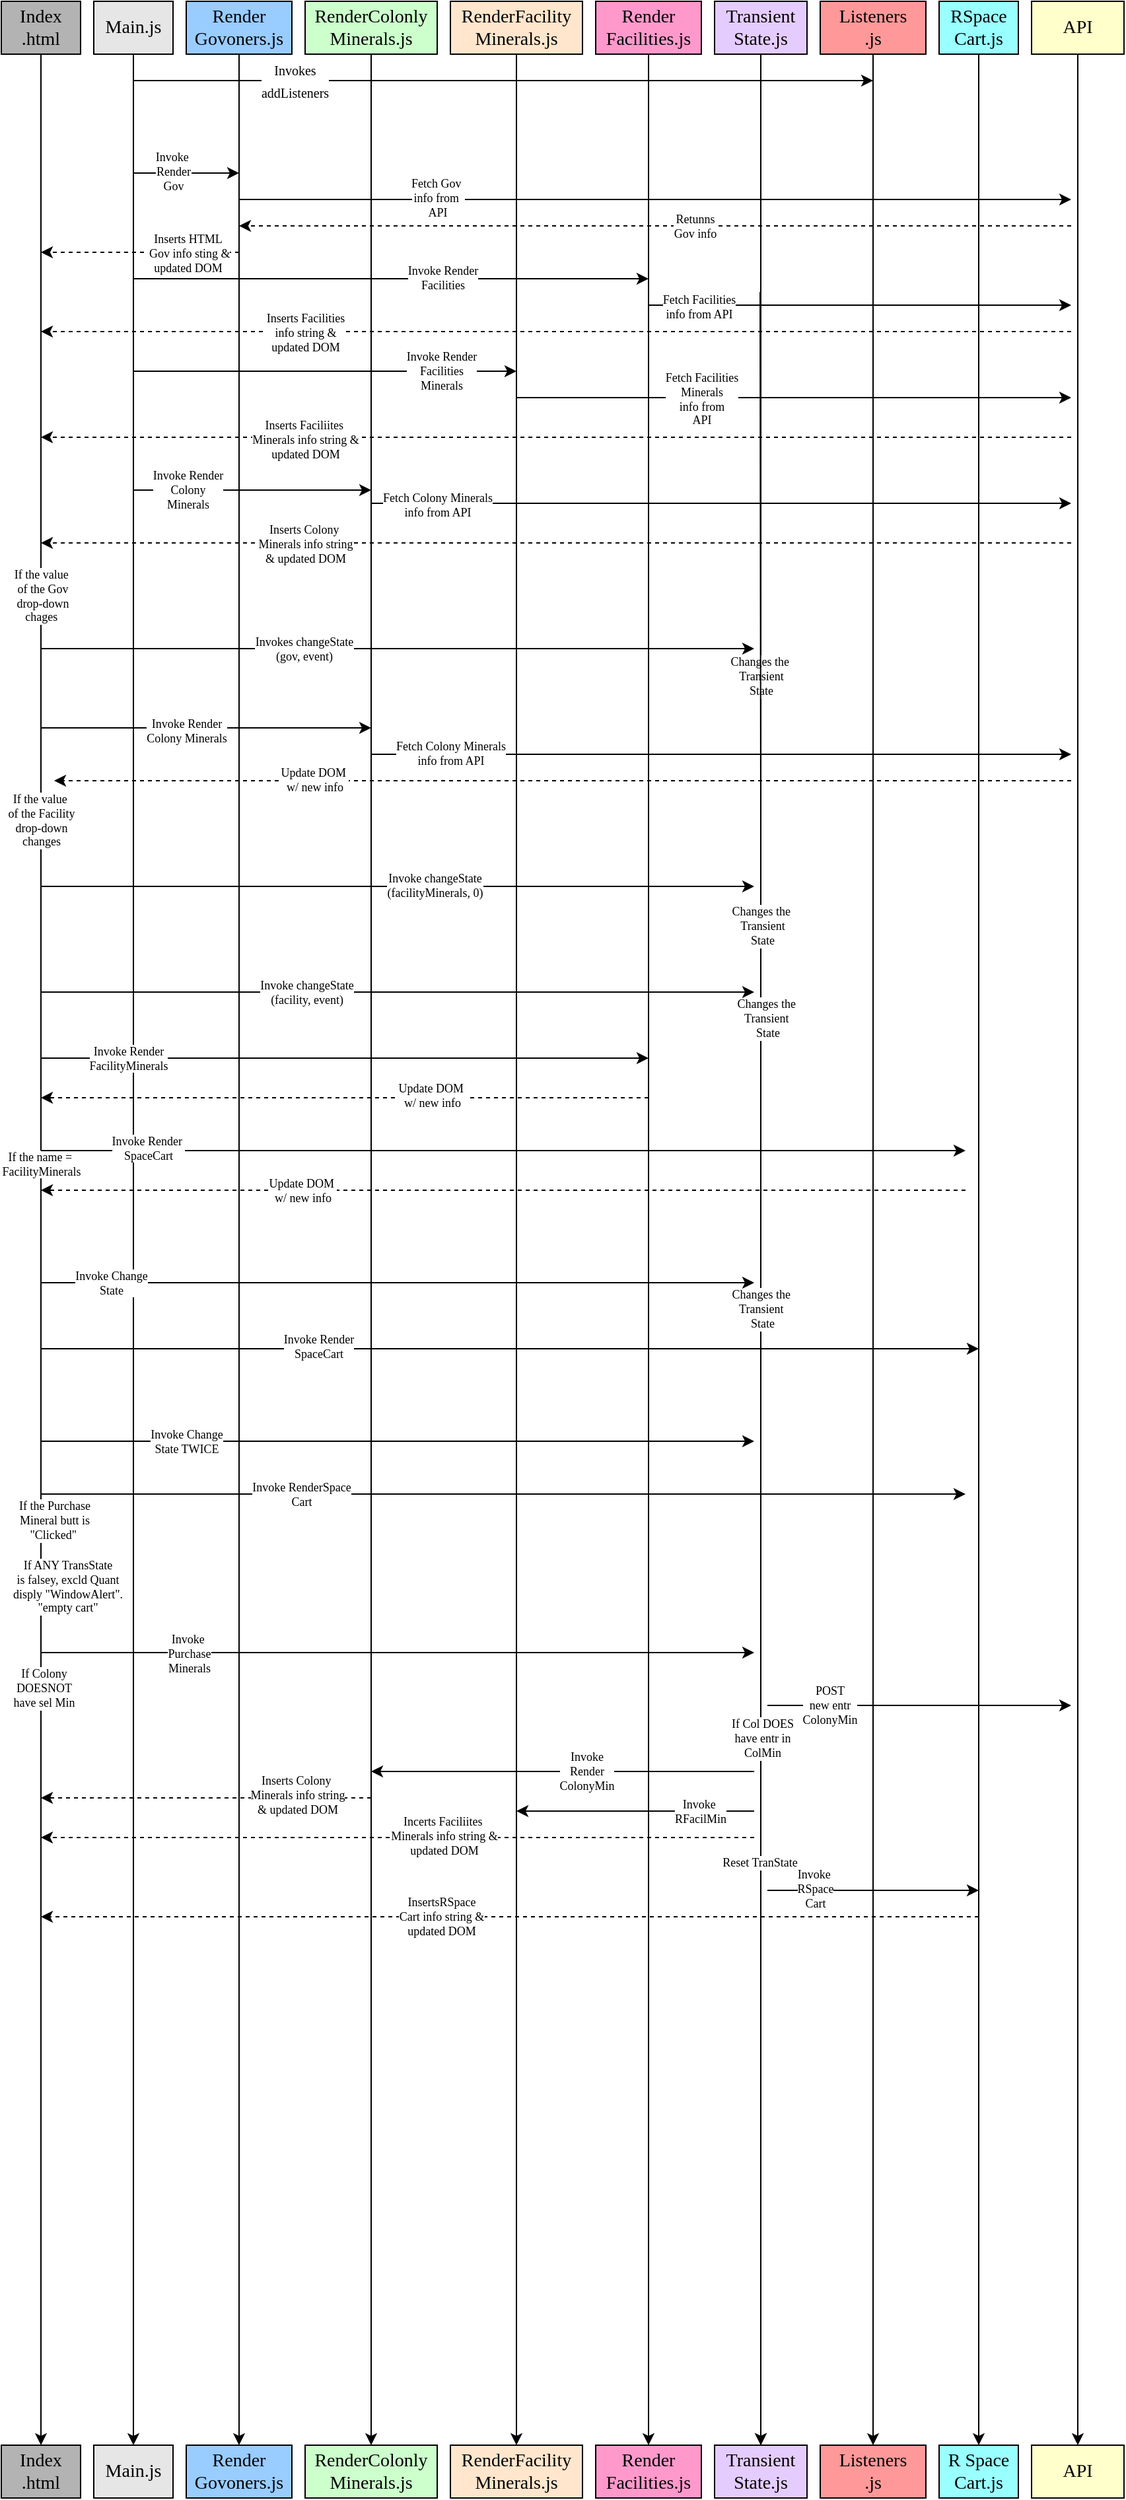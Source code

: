<mxfile>
    <diagram id="C8WcghEx3VuYBPsSRe3W" name="Page-1">
        <mxGraphModel dx="2012" dy="1663" grid="1" gridSize="10" guides="1" tooltips="1" connect="1" arrows="1" fold="1" page="1" pageScale="1" pageWidth="850" pageHeight="1100" math="0" shadow="0">
            <root>
                <mxCell id="0"/>
                <mxCell id="1" parent="0"/>
                <mxCell id="103" style="edgeStyle=none;html=1;exitX=0.5;exitY=1;exitDx=0;exitDy=0;fontFamily=Comic Sans MS;fontSize=9;" edge="1" parent="1" source="2" target="19">
                    <mxGeometry relative="1" as="geometry"/>
                </mxCell>
                <mxCell id="2" value="&lt;font face=&quot;Comic Sans MS&quot; style=&quot;font-size: 14px;&quot;&gt;Main.js&lt;/font&gt;" style="whiteSpace=wrap;html=1;fillColor=#E6E6E6;" vertex="1" parent="1">
                    <mxGeometry x="70" y="-1090" width="60" height="40" as="geometry"/>
                </mxCell>
                <mxCell id="3" value="&lt;font face=&quot;Comic Sans MS&quot; style=&quot;font-size: 14px;&quot;&gt;Listeners&lt;br&gt;.js&lt;/font&gt;" style="whiteSpace=wrap;html=1;fillColor=#FF9999;" vertex="1" parent="1">
                    <mxGeometry x="620" y="-1090" width="80" height="40" as="geometry"/>
                </mxCell>
                <mxCell id="31" style="edgeStyle=none;html=1;fontFamily=Comic Sans MS;fontSize=14;exitX=0.5;exitY=1;exitDx=0;exitDy=0;entryX=0.5;entryY=0;entryDx=0;entryDy=0;" edge="1" parent="1" source="3" target="18">
                    <mxGeometry relative="1" as="geometry">
                        <mxPoint x="560" y="-50" as="targetPoint"/>
                        <mxPoint x="580" y="-1000" as="sourcePoint"/>
                    </mxGeometry>
                </mxCell>
                <mxCell id="4" value="&lt;font face=&quot;Comic Sans MS&quot; style=&quot;font-size: 14px;&quot;&gt;RenderColonly&lt;br&gt;Minerals.js&lt;/font&gt;" style="whiteSpace=wrap;html=1;fillColor=#CCFFCC;" vertex="1" parent="1">
                    <mxGeometry x="230" y="-1090" width="100" height="40" as="geometry"/>
                </mxCell>
                <mxCell id="5" value="&lt;font face=&quot;Comic Sans MS&quot; style=&quot;font-size: 14px;&quot;&gt;Render&lt;br&gt;Govoners.js&lt;/font&gt;" style="whiteSpace=wrap;html=1;fillColor=#99CCFF;" vertex="1" parent="1">
                    <mxGeometry x="140" y="-1090" width="80" height="40" as="geometry"/>
                </mxCell>
                <mxCell id="6" value="&lt;font face=&quot;Comic Sans MS&quot; style=&quot;font-size: 14px;&quot;&gt;Render&lt;br&gt;Facilities.js&lt;/font&gt;" style="whiteSpace=wrap;html=1;fillColor=#FF99CC;" vertex="1" parent="1">
                    <mxGeometry x="450" y="-1090" width="80" height="40" as="geometry"/>
                </mxCell>
                <mxCell id="24" style="edgeStyle=none;html=1;fontFamily=Comic Sans MS;fontSize=14;exitX=0.5;exitY=1;exitDx=0;exitDy=0;entryX=0.5;entryY=0;entryDx=0;entryDy=0;" edge="1" parent="1" source="7" target="12">
                    <mxGeometry relative="1" as="geometry">
                        <mxPoint x="60" y="-1150" as="sourcePoint"/>
                        <mxPoint x="30" y="310" as="targetPoint"/>
                        <Array as="points"/>
                    </mxGeometry>
                </mxCell>
                <mxCell id="69" value="If the value&amp;nbsp;&lt;br&gt;of the Gov &lt;br&gt;drop-down&lt;br&gt;chages&amp;nbsp;" style="edgeLabel;html=1;align=center;verticalAlign=middle;resizable=0;points=[];fontSize=9;fontFamily=Comic Sans MS;" vertex="1" connectable="0" parent="24">
                    <mxGeometry x="-0.191" y="1" relative="1" as="geometry">
                        <mxPoint y="-322" as="offset"/>
                    </mxGeometry>
                </mxCell>
                <mxCell id="79" value="If the value&amp;nbsp;&lt;br&gt;of the Facility&lt;br&gt;drop-down&lt;br&gt;changes" style="edgeLabel;html=1;align=center;verticalAlign=middle;resizable=0;points=[];fontSize=9;fontFamily=Comic Sans MS;" vertex="1" connectable="0" parent="24">
                    <mxGeometry x="0.166" y="1" relative="1" as="geometry">
                        <mxPoint x="-1" y="-475" as="offset"/>
                    </mxGeometry>
                </mxCell>
                <mxCell id="99" value="If the name =&amp;nbsp;&lt;br&gt;FacilityMinerals" style="edgeLabel;html=1;align=center;verticalAlign=middle;resizable=0;points=[];fontSize=9;fontFamily=Comic Sans MS;" vertex="1" connectable="0" parent="24">
                    <mxGeometry x="0.779" relative="1" as="geometry">
                        <mxPoint y="-770" as="offset"/>
                    </mxGeometry>
                </mxCell>
                <mxCell id="108" value="If the Purchase&lt;br&gt;Mineral butt is&lt;br&gt;&quot;Clicked&quot;&amp;nbsp;" style="edgeLabel;html=1;align=center;verticalAlign=middle;resizable=0;points=[];fontSize=9;fontFamily=Comic Sans MS;" vertex="1" connectable="0" parent="24">
                    <mxGeometry x="0.64" y="1" relative="1" as="geometry">
                        <mxPoint x="9" y="-374" as="offset"/>
                    </mxGeometry>
                </mxCell>
                <mxCell id="109" value="If ANY TransState&lt;br&gt;is falsey, excld Quant&lt;br&gt;disply &quot;WindowAlert&quot;.&lt;br&gt;&quot;empty cart&quot;" style="edgeLabel;html=1;align=center;verticalAlign=middle;resizable=0;points=[];fontSize=9;fontFamily=Comic Sans MS;" vertex="1" connectable="0" parent="24">
                    <mxGeometry x="0.703" relative="1" as="geometry">
                        <mxPoint x="20" y="-381" as="offset"/>
                    </mxGeometry>
                </mxCell>
                <mxCell id="114" value="If Colony&lt;br&gt;DOESNOT&lt;br&gt;have sel Min" style="edgeLabel;html=1;align=center;verticalAlign=middle;resizable=0;points=[];fontSize=9;fontFamily=Comic Sans MS;" vertex="1" connectable="0" parent="24">
                    <mxGeometry x="0.367" y="2" relative="1" as="geometry">
                        <mxPoint as="offset"/>
                    </mxGeometry>
                </mxCell>
                <mxCell id="7" value="&lt;font face=&quot;Comic Sans MS&quot; style=&quot;font-size: 14px;&quot;&gt;Index&lt;br&gt;.html&lt;/font&gt;" style="whiteSpace=wrap;html=1;fillColor=#B3B3B3;" vertex="1" parent="1">
                    <mxGeometry y="-1090" width="60" height="40" as="geometry"/>
                </mxCell>
                <mxCell id="8" value="&lt;font face=&quot;Comic Sans MS&quot; style=&quot;font-size: 14px;&quot;&gt;RenderFacility Minerals.js&lt;/font&gt;" style="whiteSpace=wrap;html=1;fillColor=#FFE6CC;" vertex="1" parent="1">
                    <mxGeometry x="340" y="-1090" width="100" height="40" as="geometry"/>
                </mxCell>
                <mxCell id="9" value="&lt;font face=&quot;Comic Sans MS&quot; style=&quot;font-size: 14px;&quot;&gt;Transient &lt;br&gt;State.js&lt;/font&gt;" style="whiteSpace=wrap;html=1;fillColor=#E5CCFF;" vertex="1" parent="1">
                    <mxGeometry x="540" y="-1090" width="70" height="40" as="geometry"/>
                </mxCell>
                <mxCell id="10" value="&lt;font face=&quot;Comic Sans MS&quot;&gt;&lt;span style=&quot;font-size: 14px;&quot;&gt;API&lt;/span&gt;&lt;/font&gt;" style="whiteSpace=wrap;html=1;fillColor=#FFFFCC;" vertex="1" parent="1">
                    <mxGeometry x="780" y="-1090" width="70" height="40" as="geometry"/>
                </mxCell>
                <mxCell id="11" value="RSpace&lt;br&gt;Cart.js" style="whiteSpace=wrap;html=1;fontFamily=Comic Sans MS;fontSize=14;fillColor=#99FFFF;" vertex="1" parent="1">
                    <mxGeometry x="710" y="-1090" width="60" height="40" as="geometry"/>
                </mxCell>
                <mxCell id="12" value="&lt;font face=&quot;Comic Sans MS&quot; style=&quot;font-size: 14px;&quot;&gt;Index&lt;br&gt;.html&lt;/font&gt;" style="whiteSpace=wrap;html=1;fillColor=#B3B3B3;" vertex="1" parent="1">
                    <mxGeometry y="760" width="60" height="40" as="geometry"/>
                </mxCell>
                <mxCell id="13" value="&lt;font face=&quot;Comic Sans MS&quot; style=&quot;font-size: 14px;&quot;&gt;Render&lt;br&gt;Facilities.js&lt;/font&gt;" style="whiteSpace=wrap;html=1;fillColor=#FF99CC;" vertex="1" parent="1">
                    <mxGeometry x="450" y="760" width="80" height="40" as="geometry"/>
                </mxCell>
                <mxCell id="14" value="&lt;font face=&quot;Comic Sans MS&quot;&gt;&lt;span style=&quot;font-size: 14px;&quot;&gt;API&lt;br&gt;&lt;/span&gt;&lt;/font&gt;" style="whiteSpace=wrap;html=1;fillColor=#FFFFCC;" vertex="1" parent="1">
                    <mxGeometry x="780" y="760" width="70" height="40" as="geometry"/>
                </mxCell>
                <mxCell id="15" value="&lt;font face=&quot;Comic Sans MS&quot; style=&quot;font-size: 14px;&quot;&gt;Render&lt;br&gt;Govoners.js&lt;/font&gt;" style="whiteSpace=wrap;html=1;fillColor=#99CCFF;" vertex="1" parent="1">
                    <mxGeometry x="140" y="760" width="80" height="40" as="geometry"/>
                </mxCell>
                <mxCell id="16" value="&lt;font face=&quot;Comic Sans MS&quot; style=&quot;font-size: 14px;&quot;&gt;Transient &lt;br&gt;State.js&lt;/font&gt;" style="whiteSpace=wrap;html=1;fillColor=#E5CCFF;" vertex="1" parent="1">
                    <mxGeometry x="540" y="760" width="70" height="40" as="geometry"/>
                </mxCell>
                <mxCell id="17" value="&lt;font face=&quot;Comic Sans MS&quot; style=&quot;font-size: 14px;&quot;&gt;RenderColonly&lt;br&gt;Minerals.js&lt;/font&gt;" style="whiteSpace=wrap;html=1;fillColor=#CCFFCC;" vertex="1" parent="1">
                    <mxGeometry x="230" y="760" width="100" height="40" as="geometry"/>
                </mxCell>
                <mxCell id="18" value="&lt;font face=&quot;Comic Sans MS&quot; style=&quot;font-size: 14px;&quot;&gt;Listeners&lt;br&gt;.js&lt;/font&gt;" style="whiteSpace=wrap;html=1;fillColor=#FF9999;" vertex="1" parent="1">
                    <mxGeometry x="620" y="760" width="80" height="40" as="geometry"/>
                </mxCell>
                <mxCell id="19" value="&lt;font face=&quot;Comic Sans MS&quot; style=&quot;font-size: 14px;&quot;&gt;Main.js&lt;/font&gt;" style="whiteSpace=wrap;html=1;fillColor=#E6E6E6;" vertex="1" parent="1">
                    <mxGeometry x="70" y="760" width="60" height="40" as="geometry"/>
                </mxCell>
                <mxCell id="20" value="R Space&lt;br&gt;Cart.js" style="whiteSpace=wrap;html=1;fontFamily=Comic Sans MS;fontSize=14;fillColor=#99FFFF;" vertex="1" parent="1">
                    <mxGeometry x="710" y="760" width="60" height="40" as="geometry"/>
                </mxCell>
                <mxCell id="21" value="&lt;font face=&quot;Comic Sans MS&quot; style=&quot;font-size: 14px;&quot;&gt;RenderFacility Minerals.js&lt;/font&gt;" style="whiteSpace=wrap;html=1;fillColor=#FFE6CC;" vertex="1" parent="1">
                    <mxGeometry x="340" y="760" width="100" height="40" as="geometry"/>
                </mxCell>
                <mxCell id="23" value="" style="edgeStyle=none;orthogonalLoop=1;jettySize=auto;html=1;fontFamily=Comic Sans MS;fontSize=14;exitX=0.5;exitY=1;exitDx=0;exitDy=0;entryX=0.5;entryY=0;entryDx=0;entryDy=0;" edge="1" parent="1" source="4" target="17">
                    <mxGeometry width="80" relative="1" as="geometry">
                        <mxPoint x="450" y="-1040" as="sourcePoint"/>
                        <mxPoint x="530" y="-870" as="targetPoint"/>
                    </mxGeometry>
                </mxCell>
                <mxCell id="25" value="" style="edgeStyle=none;orthogonalLoop=1;jettySize=auto;html=1;fontFamily=Comic Sans MS;fontSize=14;exitX=0.5;exitY=1;exitDx=0;exitDy=0;entryX=0.5;entryY=0;entryDx=0;entryDy=0;" edge="1" parent="1" source="6" target="13">
                    <mxGeometry width="80" relative="1" as="geometry">
                        <mxPoint x="470" y="-970" as="sourcePoint"/>
                        <mxPoint x="112" y="-800" as="targetPoint"/>
                        <Array as="points"/>
                    </mxGeometry>
                </mxCell>
                <mxCell id="26" value="" style="edgeStyle=none;orthogonalLoop=1;jettySize=auto;html=1;fontFamily=Comic Sans MS;fontSize=14;exitX=0.5;exitY=1;exitDx=0;exitDy=0;entryX=0.5;entryY=0;entryDx=0;entryDy=0;" edge="1" parent="1" source="10" target="14">
                    <mxGeometry width="80" relative="1" as="geometry">
                        <mxPoint x="470" y="-970" as="sourcePoint"/>
                        <mxPoint x="550" y="-970" as="targetPoint"/>
                        <Array as="points">
                            <mxPoint x="815" y="-920"/>
                            <mxPoint x="815" y="-840"/>
                        </Array>
                    </mxGeometry>
                </mxCell>
                <mxCell id="27" value="" style="edgeStyle=none;orthogonalLoop=1;jettySize=auto;html=1;fontFamily=Comic Sans MS;fontSize=14;entryX=0.5;entryY=0;entryDx=0;entryDy=0;exitX=0.5;exitY=1;exitDx=0;exitDy=0;" edge="1" parent="1" source="5" target="15">
                    <mxGeometry width="80" relative="1" as="geometry">
                        <mxPoint x="274" y="-1040" as="sourcePoint"/>
                        <mxPoint x="274" y="-820" as="targetPoint"/>
                        <Array as="points"/>
                    </mxGeometry>
                </mxCell>
                <mxCell id="28" value="" style="edgeStyle=none;orthogonalLoop=1;jettySize=auto;html=1;fontFamily=Comic Sans MS;fontSize=14;exitX=0.5;exitY=1;exitDx=0;exitDy=0;entryX=0.5;entryY=0;entryDx=0;entryDy=0;" edge="1" parent="1" source="9" target="16">
                    <mxGeometry width="80" relative="1" as="geometry">
                        <mxPoint x="470" y="-870" as="sourcePoint"/>
                        <mxPoint x="550" y="-870" as="targetPoint"/>
                        <Array as="points"/>
                    </mxGeometry>
                </mxCell>
                <mxCell id="72" value="Changes the&amp;nbsp;&lt;br&gt;Transient&lt;br&gt;State" style="edgeLabel;html=1;align=center;verticalAlign=middle;resizable=0;points=[];fontSize=9;fontFamily=Comic Sans MS;" vertex="1" connectable="0" parent="28">
                    <mxGeometry x="-0.077" relative="1" as="geometry">
                        <mxPoint y="-365" as="offset"/>
                    </mxGeometry>
                </mxCell>
                <mxCell id="32" value="" style="edgeStyle=none;orthogonalLoop=1;jettySize=auto;html=1;fontFamily=Comic Sans MS;fontSize=14;exitX=0.5;exitY=1;exitDx=0;exitDy=0;entryX=0.5;entryY=0;entryDx=0;entryDy=0;" edge="1" parent="1" source="11" target="20">
                    <mxGeometry width="80" relative="1" as="geometry">
                        <mxPoint x="470" y="-1130" as="sourcePoint"/>
                        <mxPoint x="550" y="-1130" as="targetPoint"/>
                        <Array as="points"/>
                    </mxGeometry>
                </mxCell>
                <mxCell id="33" value="" style="edgeStyle=none;orthogonalLoop=1;jettySize=auto;html=1;fontFamily=Comic Sans MS;fontSize=14;exitX=0.5;exitY=1;exitDx=0;exitDy=0;entryX=0.5;entryY=0;entryDx=0;entryDy=0;" edge="1" parent="1" source="8" target="21">
                    <mxGeometry width="80" relative="1" as="geometry">
                        <mxPoint x="470" y="-1030" as="sourcePoint"/>
                        <mxPoint x="800" y="-50" as="targetPoint"/>
                        <Array as="points"/>
                    </mxGeometry>
                </mxCell>
                <mxCell id="34" value="" style="edgeStyle=none;orthogonalLoop=1;jettySize=auto;html=1;fontFamily=Comic Sans MS;fontSize=14;" edge="1" parent="1">
                    <mxGeometry width="80" relative="1" as="geometry">
                        <mxPoint x="100" y="-1030" as="sourcePoint"/>
                        <mxPoint x="660" y="-1030" as="targetPoint"/>
                    </mxGeometry>
                </mxCell>
                <mxCell id="36" value="&lt;font size=&quot;1&quot;&gt;Invokes &lt;br&gt;addListeners&lt;br&gt;&lt;/font&gt;" style="edgeLabel;html=1;align=center;verticalAlign=middle;resizable=0;points=[];fontSize=14;fontFamily=Comic Sans MS;rotation=0;" vertex="1" connectable="0" parent="34">
                    <mxGeometry x="-0.561" relative="1" as="geometry">
                        <mxPoint x="-1" as="offset"/>
                    </mxGeometry>
                </mxCell>
                <mxCell id="41" value="" style="edgeStyle=none;orthogonalLoop=1;jettySize=auto;html=1;fontFamily=Comic Sans MS;fontSize=9;" edge="1" parent="1">
                    <mxGeometry width="80" relative="1" as="geometry">
                        <mxPoint x="100" y="-960" as="sourcePoint"/>
                        <mxPoint x="180" y="-960" as="targetPoint"/>
                        <Array as="points"/>
                    </mxGeometry>
                </mxCell>
                <mxCell id="42" value="Invoke&amp;nbsp;&lt;br&gt;Render&lt;br&gt;Gov" style="edgeLabel;html=1;align=center;verticalAlign=middle;resizable=0;points=[];fontSize=9;fontFamily=Comic Sans MS;" vertex="1" connectable="0" parent="41">
                    <mxGeometry x="-0.4" y="1" relative="1" as="geometry">
                        <mxPoint x="6" as="offset"/>
                    </mxGeometry>
                </mxCell>
                <mxCell id="43" value="" style="edgeStyle=none;orthogonalLoop=1;jettySize=auto;html=1;fontFamily=Comic Sans MS;fontSize=9;" edge="1" parent="1">
                    <mxGeometry width="80" relative="1" as="geometry">
                        <mxPoint x="180" y="-940" as="sourcePoint"/>
                        <mxPoint x="810" y="-940" as="targetPoint"/>
                        <Array as="points"/>
                    </mxGeometry>
                </mxCell>
                <mxCell id="44" value="Fetch Gov&amp;nbsp;&lt;br&gt;info from&amp;nbsp;&lt;br&gt;API" style="edgeLabel;html=1;align=center;verticalAlign=middle;resizable=0;points=[];fontSize=9;fontFamily=Comic Sans MS;" vertex="1" connectable="0" parent="43">
                    <mxGeometry x="-0.525" y="1" relative="1" as="geometry">
                        <mxPoint as="offset"/>
                    </mxGeometry>
                </mxCell>
                <mxCell id="45" value="" style="edgeStyle=none;orthogonalLoop=1;jettySize=auto;html=1;fontFamily=Comic Sans MS;fontSize=9;dashed=1;" edge="1" parent="1">
                    <mxGeometry width="80" relative="1" as="geometry">
                        <mxPoint x="810" y="-920" as="sourcePoint"/>
                        <mxPoint x="180" y="-920" as="targetPoint"/>
                        <Array as="points"/>
                    </mxGeometry>
                </mxCell>
                <mxCell id="46" value="Retunns&lt;br&gt;Gov info" style="edgeLabel;html=1;align=center;verticalAlign=middle;resizable=0;points=[];fontSize=9;fontFamily=Comic Sans MS;" vertex="1" connectable="0" parent="45">
                    <mxGeometry x="-0.15" relative="1" as="geometry">
                        <mxPoint x="-17" as="offset"/>
                    </mxGeometry>
                </mxCell>
                <mxCell id="47" value="" style="edgeStyle=none;orthogonalLoop=1;jettySize=auto;html=1;fontFamily=Comic Sans MS;fontSize=9;dashed=1;" edge="1" parent="1">
                    <mxGeometry width="80" relative="1" as="geometry">
                        <mxPoint x="180" y="-900" as="sourcePoint"/>
                        <mxPoint x="30" y="-900" as="targetPoint"/>
                        <Array as="points"/>
                    </mxGeometry>
                </mxCell>
                <mxCell id="48" value="Inserts HTML&lt;br&gt;&amp;nbsp;Gov info sting &amp;amp;&lt;br&gt;updated DOM" style="edgeLabel;html=1;align=center;verticalAlign=middle;resizable=0;points=[];fontSize=9;fontFamily=Comic Sans MS;" vertex="1" connectable="0" parent="47">
                    <mxGeometry x="0.501" y="1" relative="1" as="geometry">
                        <mxPoint x="73" as="offset"/>
                    </mxGeometry>
                </mxCell>
                <mxCell id="49" value="" style="edgeStyle=none;orthogonalLoop=1;jettySize=auto;html=1;fontFamily=Comic Sans MS;fontSize=9;" edge="1" parent="1">
                    <mxGeometry width="80" relative="1" as="geometry">
                        <mxPoint x="100" y="-880" as="sourcePoint"/>
                        <mxPoint x="490" y="-880" as="targetPoint"/>
                        <Array as="points"/>
                    </mxGeometry>
                </mxCell>
                <mxCell id="50" value="Invoke Render&lt;br&gt;Facilities" style="edgeLabel;html=1;align=center;verticalAlign=middle;resizable=0;points=[];fontSize=9;fontFamily=Comic Sans MS;" vertex="1" connectable="0" parent="49">
                    <mxGeometry x="0.2" y="1" relative="1" as="geometry">
                        <mxPoint as="offset"/>
                    </mxGeometry>
                </mxCell>
                <mxCell id="51" value="" style="edgeStyle=none;orthogonalLoop=1;jettySize=auto;html=1;fontFamily=Comic Sans MS;fontSize=9;" edge="1" parent="1">
                    <mxGeometry width="80" relative="1" as="geometry">
                        <mxPoint x="490" y="-860" as="sourcePoint"/>
                        <mxPoint x="810" y="-860" as="targetPoint"/>
                        <Array as="points"/>
                    </mxGeometry>
                </mxCell>
                <mxCell id="52" value="Fetch Facilities&lt;br&gt;info from API" style="edgeLabel;html=1;align=center;verticalAlign=middle;resizable=0;points=[];fontSize=9;fontFamily=Comic Sans MS;" vertex="1" connectable="0" parent="51">
                    <mxGeometry x="-0.765" y="-1" relative="1" as="geometry">
                        <mxPoint as="offset"/>
                    </mxGeometry>
                </mxCell>
                <mxCell id="54" value="" style="edgeStyle=none;orthogonalLoop=1;jettySize=auto;html=1;dashed=1;fontFamily=Comic Sans MS;fontSize=9;" edge="1" parent="1">
                    <mxGeometry width="80" relative="1" as="geometry">
                        <mxPoint x="810" y="-840" as="sourcePoint"/>
                        <mxPoint x="30" y="-840" as="targetPoint"/>
                        <Array as="points"/>
                    </mxGeometry>
                </mxCell>
                <mxCell id="55" value="Inserts Facilities&lt;br&gt;info string &amp;amp;&lt;br&gt;updated DOM" style="edgeLabel;html=1;align=center;verticalAlign=middle;resizable=0;points=[];fontSize=9;fontFamily=Comic Sans MS;" vertex="1" connectable="0" parent="54">
                    <mxGeometry x="0.519" y="1" relative="1" as="geometry">
                        <mxPoint x="12" as="offset"/>
                    </mxGeometry>
                </mxCell>
                <mxCell id="56" value="" style="edgeStyle=none;orthogonalLoop=1;jettySize=auto;html=1;fontFamily=Comic Sans MS;fontSize=9;" edge="1" parent="1">
                    <mxGeometry width="80" relative="1" as="geometry">
                        <mxPoint x="100" y="-810" as="sourcePoint"/>
                        <mxPoint x="390" y="-810" as="targetPoint"/>
                        <Array as="points"/>
                    </mxGeometry>
                </mxCell>
                <mxCell id="57" value="Invoke Render&lt;br&gt;Facilities&lt;br&gt;Minerals" style="edgeLabel;html=1;align=center;verticalAlign=middle;resizable=0;points=[];fontSize=9;fontFamily=Comic Sans MS;" vertex="1" connectable="0" parent="56">
                    <mxGeometry x="0.604" relative="1" as="geometry">
                        <mxPoint as="offset"/>
                    </mxGeometry>
                </mxCell>
                <mxCell id="58" value="" style="edgeStyle=none;orthogonalLoop=1;jettySize=auto;html=1;fontFamily=Comic Sans MS;fontSize=9;" edge="1" parent="1">
                    <mxGeometry width="80" relative="1" as="geometry">
                        <mxPoint x="390" y="-790" as="sourcePoint"/>
                        <mxPoint x="810" y="-790" as="targetPoint"/>
                        <Array as="points"/>
                    </mxGeometry>
                </mxCell>
                <mxCell id="59" value="Fetch Facilities &lt;br&gt;Minerals&lt;br&gt;info from&lt;br&gt;API" style="edgeLabel;html=1;align=center;verticalAlign=middle;resizable=0;points=[];fontSize=9;fontFamily=Comic Sans MS;" vertex="1" connectable="0" parent="58">
                    <mxGeometry x="-0.295" y="-1" relative="1" as="geometry">
                        <mxPoint x="-8" as="offset"/>
                    </mxGeometry>
                </mxCell>
                <mxCell id="60" value="" style="edgeStyle=none;orthogonalLoop=1;jettySize=auto;html=1;fontFamily=Comic Sans MS;fontSize=9;dashed=1;" edge="1" parent="1">
                    <mxGeometry width="80" relative="1" as="geometry">
                        <mxPoint x="810" y="-760" as="sourcePoint"/>
                        <mxPoint x="30" y="-760" as="targetPoint"/>
                        <Array as="points"/>
                    </mxGeometry>
                </mxCell>
                <mxCell id="61" value="Inserts Faciliites&amp;nbsp;&lt;br&gt;Minerals info string &amp;amp;&lt;br&gt;updated DOM" style="edgeLabel;html=1;align=center;verticalAlign=middle;resizable=0;points=[];fontSize=9;fontFamily=Comic Sans MS;" vertex="1" connectable="0" parent="60">
                    <mxGeometry x="0.513" y="2" relative="1" as="geometry">
                        <mxPoint x="10" as="offset"/>
                    </mxGeometry>
                </mxCell>
                <mxCell id="62" value="" style="edgeStyle=none;orthogonalLoop=1;jettySize=auto;html=1;fontFamily=Comic Sans MS;fontSize=9;" edge="1" parent="1">
                    <mxGeometry width="80" relative="1" as="geometry">
                        <mxPoint x="100" y="-720" as="sourcePoint"/>
                        <mxPoint x="280" y="-720" as="targetPoint"/>
                        <Array as="points"/>
                    </mxGeometry>
                </mxCell>
                <mxCell id="63" value="Invoke Render&lt;br&gt;Colony&lt;br&gt;Minerals" style="edgeLabel;html=1;align=center;verticalAlign=middle;resizable=0;points=[];fontSize=9;fontFamily=Comic Sans MS;" vertex="1" connectable="0" parent="62">
                    <mxGeometry x="-0.549" relative="1" as="geometry">
                        <mxPoint as="offset"/>
                    </mxGeometry>
                </mxCell>
                <mxCell id="64" value="" style="edgeStyle=none;orthogonalLoop=1;jettySize=auto;html=1;fontFamily=Comic Sans MS;fontSize=9;" edge="1" parent="1">
                    <mxGeometry width="80" relative="1" as="geometry">
                        <mxPoint x="280" y="-710" as="sourcePoint"/>
                        <mxPoint x="810" y="-710" as="targetPoint"/>
                        <Array as="points"/>
                    </mxGeometry>
                </mxCell>
                <mxCell id="65" value="Fetch Colony Minerals&lt;br&gt;info from API" style="edgeLabel;html=1;align=center;verticalAlign=middle;resizable=0;points=[];fontSize=9;fontFamily=Comic Sans MS;" vertex="1" connectable="0" parent="64">
                    <mxGeometry x="-0.427" y="-1" relative="1" as="geometry">
                        <mxPoint x="-102" as="offset"/>
                    </mxGeometry>
                </mxCell>
                <mxCell id="66" value="" style="edgeStyle=none;orthogonalLoop=1;jettySize=auto;html=1;fontFamily=Comic Sans MS;fontSize=9;dashed=1;" edge="1" parent="1">
                    <mxGeometry width="80" relative="1" as="geometry">
                        <mxPoint x="810" y="-680" as="sourcePoint"/>
                        <mxPoint x="30" y="-680" as="targetPoint"/>
                        <Array as="points"/>
                    </mxGeometry>
                </mxCell>
                <mxCell id="67" value="Inserts Colony&amp;nbsp;&lt;br&gt;Minerals info string&lt;br&gt;&amp;amp; updated DOM" style="edgeLabel;html=1;align=center;verticalAlign=middle;resizable=0;points=[];fontSize=9;fontFamily=Comic Sans MS;" vertex="1" connectable="0" parent="66">
                    <mxGeometry x="0.505" y="1" relative="1" as="geometry">
                        <mxPoint x="7" as="offset"/>
                    </mxGeometry>
                </mxCell>
                <mxCell id="70" value="" style="edgeStyle=none;orthogonalLoop=1;jettySize=auto;html=1;fontFamily=Comic Sans MS;fontSize=9;" edge="1" parent="1">
                    <mxGeometry width="80" relative="1" as="geometry">
                        <mxPoint x="30" y="-600" as="sourcePoint"/>
                        <mxPoint x="570" y="-600" as="targetPoint"/>
                        <Array as="points"/>
                    </mxGeometry>
                </mxCell>
                <mxCell id="71" value="Invokes changeState&lt;br&gt;(gov, event)" style="edgeLabel;html=1;align=center;verticalAlign=middle;resizable=0;points=[];fontSize=9;fontFamily=Comic Sans MS;" vertex="1" connectable="0" parent="70">
                    <mxGeometry x="-0.264" relative="1" as="geometry">
                        <mxPoint as="offset"/>
                    </mxGeometry>
                </mxCell>
                <mxCell id="73" value="" style="edgeStyle=none;orthogonalLoop=1;jettySize=auto;html=1;fontFamily=Comic Sans MS;fontSize=9;" edge="1" parent="1">
                    <mxGeometry width="80" relative="1" as="geometry">
                        <mxPoint x="30" y="-540" as="sourcePoint"/>
                        <mxPoint x="280" y="-540" as="targetPoint"/>
                        <Array as="points"/>
                    </mxGeometry>
                </mxCell>
                <mxCell id="74" value="Invoke Render&lt;br&gt;Colony Minerals" style="edgeLabel;html=1;align=center;verticalAlign=middle;resizable=0;points=[];fontSize=9;fontFamily=Comic Sans MS;" vertex="1" connectable="0" parent="73">
                    <mxGeometry x="-0.195" y="-2" relative="1" as="geometry">
                        <mxPoint x="9" as="offset"/>
                    </mxGeometry>
                </mxCell>
                <mxCell id="75" value="" style="edgeStyle=none;orthogonalLoop=1;jettySize=auto;html=1;fontFamily=Comic Sans MS;fontSize=9;" edge="1" parent="1">
                    <mxGeometry width="80" relative="1" as="geometry">
                        <mxPoint x="280" y="-520" as="sourcePoint"/>
                        <mxPoint x="810" y="-520" as="targetPoint"/>
                        <Array as="points"/>
                    </mxGeometry>
                </mxCell>
                <mxCell id="76" value="Fetch Colony Minerals&lt;br&gt;info from API" style="edgeLabel;html=1;align=center;verticalAlign=middle;resizable=0;points=[];fontSize=9;fontFamily=Comic Sans MS;" vertex="1" connectable="0" parent="75">
                    <mxGeometry x="-0.774" y="1" relative="1" as="geometry">
                        <mxPoint as="offset"/>
                    </mxGeometry>
                </mxCell>
                <mxCell id="77" value="" style="edgeStyle=none;orthogonalLoop=1;jettySize=auto;html=1;fontFamily=Comic Sans MS;fontSize=9;dashed=1;" edge="1" parent="1">
                    <mxGeometry width="80" relative="1" as="geometry">
                        <mxPoint x="810" y="-500" as="sourcePoint"/>
                        <mxPoint x="40" y="-500" as="targetPoint"/>
                        <Array as="points"/>
                    </mxGeometry>
                </mxCell>
                <mxCell id="78" value="Update DOM&amp;nbsp;&lt;br&gt;w/ new info" style="edgeLabel;html=1;align=center;verticalAlign=middle;resizable=0;points=[];fontSize=9;fontFamily=Comic Sans MS;" vertex="1" connectable="0" parent="77">
                    <mxGeometry x="0.49" y="-1" relative="1" as="geometry">
                        <mxPoint as="offset"/>
                    </mxGeometry>
                </mxCell>
                <mxCell id="80" value="" style="edgeStyle=none;orthogonalLoop=1;jettySize=auto;html=1;fontFamily=Comic Sans MS;fontSize=9;" edge="1" parent="1">
                    <mxGeometry width="80" relative="1" as="geometry">
                        <mxPoint x="30" y="-420" as="sourcePoint"/>
                        <mxPoint x="570" y="-420" as="targetPoint"/>
                        <Array as="points"/>
                    </mxGeometry>
                </mxCell>
                <mxCell id="81" value="Invoke changeState&lt;br&gt;(facilityMinerals, 0)" style="edgeLabel;html=1;align=center;verticalAlign=middle;resizable=0;points=[];fontSize=9;fontFamily=Comic Sans MS;" vertex="1" connectable="0" parent="80">
                    <mxGeometry x="0.079" y="1" relative="1" as="geometry">
                        <mxPoint x="6" as="offset"/>
                    </mxGeometry>
                </mxCell>
                <mxCell id="83" value="" style="edgeStyle=none;orthogonalLoop=1;jettySize=auto;html=1;fontFamily=Comic Sans MS;fontSize=14;exitX=0.5;exitY=1;exitDx=0;exitDy=0;entryX=0.5;entryY=0;entryDx=0;entryDy=0;" edge="1" parent="1" target="16">
                    <mxGeometry width="80" relative="1" as="geometry">
                        <mxPoint x="574.5" y="-870" as="sourcePoint"/>
                        <mxPoint x="575" y="-50" as="targetPoint"/>
                        <Array as="points">
                            <mxPoint x="575" y="-460"/>
                            <mxPoint x="575" y="-410"/>
                        </Array>
                    </mxGeometry>
                </mxCell>
                <mxCell id="84" value="Changes the&amp;nbsp;&lt;br&gt;Transient&lt;br&gt;State" style="edgeLabel;html=1;align=center;verticalAlign=middle;resizable=0;points=[];fontSize=9;fontFamily=Comic Sans MS;" vertex="1" connectable="0" parent="83">
                    <mxGeometry x="-0.077" relative="1" as="geometry">
                        <mxPoint x="1" y="-272" as="offset"/>
                    </mxGeometry>
                </mxCell>
                <mxCell id="88" value="Changes the&amp;nbsp;&lt;br&gt;Transient&amp;nbsp;&lt;br&gt;State" style="edgeLabel;html=1;align=center;verticalAlign=middle;resizable=0;points=[];fontSize=9;fontFamily=Comic Sans MS;" vertex="1" connectable="0" parent="83">
                    <mxGeometry x="0.101" relative="1" as="geometry">
                        <mxPoint x="5" y="-348" as="offset"/>
                    </mxGeometry>
                </mxCell>
                <mxCell id="89" value="Changes the&amp;nbsp;&lt;br&gt;Transient&amp;nbsp;&lt;br&gt;State" style="edgeLabel;html=1;align=center;verticalAlign=middle;resizable=0;points=[];fontSize=9;fontFamily=Comic Sans MS;" vertex="1" connectable="0" parent="83">
                    <mxGeometry x="0.361" y="1" relative="1" as="geometry">
                        <mxPoint y="-339" as="offset"/>
                    </mxGeometry>
                </mxCell>
                <mxCell id="116" value="If Col DOES&lt;br&gt;have entr in&lt;br&gt;ColMin" style="edgeLabel;html=1;align=center;verticalAlign=middle;resizable=0;points=[];fontSize=9;fontFamily=Comic Sans MS;" vertex="1" connectable="0" parent="83">
                    <mxGeometry x="0.343" y="1" relative="1" as="geometry">
                        <mxPoint as="offset"/>
                    </mxGeometry>
                </mxCell>
                <mxCell id="125" value="Reset TranState" style="edgeLabel;html=1;align=center;verticalAlign=middle;resizable=0;points=[];fontSize=9;fontFamily=Comic Sans MS;" vertex="1" connectable="0" parent="83">
                    <mxGeometry x="0.459" y="-1" relative="1" as="geometry">
                        <mxPoint as="offset"/>
                    </mxGeometry>
                </mxCell>
                <mxCell id="85" value="" style="edgeStyle=none;orthogonalLoop=1;jettySize=auto;html=1;fontFamily=Comic Sans MS;fontSize=9;" edge="1" parent="1">
                    <mxGeometry width="80" relative="1" as="geometry">
                        <mxPoint x="30" y="-340" as="sourcePoint"/>
                        <mxPoint x="570" y="-340" as="targetPoint"/>
                        <Array as="points"/>
                    </mxGeometry>
                </mxCell>
                <mxCell id="86" value="Invoke changeState&lt;br&gt;(facility, event)" style="edgeLabel;html=1;align=center;verticalAlign=middle;resizable=0;points=[];fontSize=9;fontFamily=Comic Sans MS;" vertex="1" connectable="0" parent="85">
                    <mxGeometry x="-0.336" relative="1" as="geometry">
                        <mxPoint x="21" as="offset"/>
                    </mxGeometry>
                </mxCell>
                <mxCell id="90" value="" style="edgeStyle=none;orthogonalLoop=1;jettySize=auto;html=1;fontFamily=Comic Sans MS;fontSize=9;" edge="1" parent="1">
                    <mxGeometry width="80" relative="1" as="geometry">
                        <mxPoint x="30" y="-290" as="sourcePoint"/>
                        <mxPoint x="490" y="-290" as="targetPoint"/>
                        <Array as="points"/>
                    </mxGeometry>
                </mxCell>
                <mxCell id="91" value="Invoke Render&lt;br&gt;FacilityMinerals" style="edgeLabel;html=1;align=center;verticalAlign=middle;resizable=0;points=[];fontSize=9;fontFamily=Comic Sans MS;" vertex="1" connectable="0" parent="90">
                    <mxGeometry x="-0.713" relative="1" as="geometry">
                        <mxPoint as="offset"/>
                    </mxGeometry>
                </mxCell>
                <mxCell id="92" value="" style="edgeStyle=none;orthogonalLoop=1;jettySize=auto;html=1;fontFamily=Comic Sans MS;fontSize=9;dashed=1;" edge="1" parent="1">
                    <mxGeometry width="80" relative="1" as="geometry">
                        <mxPoint x="490" y="-260" as="sourcePoint"/>
                        <mxPoint x="30" y="-260" as="targetPoint"/>
                        <Array as="points"/>
                    </mxGeometry>
                </mxCell>
                <mxCell id="93" value="Update DOM&amp;nbsp;&lt;br&gt;w/ new info" style="edgeLabel;html=1;align=center;verticalAlign=middle;resizable=0;points=[];fontSize=9;fontFamily=Comic Sans MS;" vertex="1" connectable="0" parent="92">
                    <mxGeometry x="-0.284" y="-2" relative="1" as="geometry">
                        <mxPoint as="offset"/>
                    </mxGeometry>
                </mxCell>
                <mxCell id="94" value="" style="edgeStyle=none;orthogonalLoop=1;jettySize=auto;html=1;fontFamily=Comic Sans MS;fontSize=9;" edge="1" parent="1">
                    <mxGeometry width="80" relative="1" as="geometry">
                        <mxPoint x="30" y="-220" as="sourcePoint"/>
                        <mxPoint x="730" y="-220" as="targetPoint"/>
                        <Array as="points"/>
                    </mxGeometry>
                </mxCell>
                <mxCell id="95" value="Invoke Render&amp;nbsp;&lt;br&gt;SpaceCart" style="edgeLabel;html=1;align=center;verticalAlign=middle;resizable=0;points=[];fontSize=9;fontFamily=Comic Sans MS;" vertex="1" connectable="0" parent="94">
                    <mxGeometry x="-0.769" y="2" relative="1" as="geometry">
                        <mxPoint as="offset"/>
                    </mxGeometry>
                </mxCell>
                <mxCell id="96" value="" style="edgeStyle=none;orthogonalLoop=1;jettySize=auto;html=1;fontFamily=Comic Sans MS;fontSize=9;dashed=1;" edge="1" parent="1">
                    <mxGeometry width="80" relative="1" as="geometry">
                        <mxPoint x="730" y="-190" as="sourcePoint"/>
                        <mxPoint x="30" y="-190" as="targetPoint"/>
                        <Array as="points"/>
                    </mxGeometry>
                </mxCell>
                <mxCell id="97" value="Update DOM&amp;nbsp;&lt;br&gt;w/ new info" style="edgeLabel;html=1;align=center;verticalAlign=middle;resizable=0;points=[];fontSize=9;fontFamily=Comic Sans MS;" vertex="1" connectable="0" parent="96">
                    <mxGeometry x="0.434" relative="1" as="geometry">
                        <mxPoint as="offset"/>
                    </mxGeometry>
                </mxCell>
                <mxCell id="98" value="" style="edgeStyle=none;orthogonalLoop=1;jettySize=auto;html=1;fontFamily=Comic Sans MS;fontSize=9;" edge="1" parent="1">
                    <mxGeometry width="80" relative="1" as="geometry">
                        <mxPoint x="30" y="-120" as="sourcePoint"/>
                        <mxPoint x="570" y="-120" as="targetPoint"/>
                        <Array as="points"/>
                    </mxGeometry>
                </mxCell>
                <mxCell id="100" value="Invoke Change&lt;br&gt;State" style="edgeLabel;html=1;align=center;verticalAlign=middle;resizable=0;points=[];fontSize=9;fontFamily=Comic Sans MS;" vertex="1" connectable="0" parent="98">
                    <mxGeometry x="-0.805" relative="1" as="geometry">
                        <mxPoint as="offset"/>
                    </mxGeometry>
                </mxCell>
                <mxCell id="101" value="" style="edgeStyle=none;orthogonalLoop=1;jettySize=auto;html=1;fontFamily=Comic Sans MS;fontSize=9;" edge="1" parent="1">
                    <mxGeometry width="80" relative="1" as="geometry">
                        <mxPoint x="30" y="-70" as="sourcePoint"/>
                        <mxPoint x="740" y="-70" as="targetPoint"/>
                        <Array as="points"/>
                    </mxGeometry>
                </mxCell>
                <mxCell id="102" value="Invoke Render&lt;br&gt;SpaceCart" style="edgeLabel;html=1;align=center;verticalAlign=middle;resizable=0;points=[];fontSize=9;fontFamily=Comic Sans MS;" vertex="1" connectable="0" parent="101">
                    <mxGeometry x="-0.41" y="2" relative="1" as="geometry">
                        <mxPoint as="offset"/>
                    </mxGeometry>
                </mxCell>
                <mxCell id="104" value="" style="edgeStyle=none;orthogonalLoop=1;jettySize=auto;html=1;fontFamily=Comic Sans MS;fontSize=9;" edge="1" parent="1">
                    <mxGeometry width="80" relative="1" as="geometry">
                        <mxPoint x="30" as="sourcePoint"/>
                        <mxPoint x="570" as="targetPoint"/>
                        <Array as="points"/>
                    </mxGeometry>
                </mxCell>
                <mxCell id="105" value="Invoke Change&lt;br&gt;State TWICE" style="edgeLabel;html=1;align=center;verticalAlign=middle;resizable=0;points=[];fontSize=9;fontFamily=Comic Sans MS;" vertex="1" connectable="0" parent="104">
                    <mxGeometry x="-0.546" y="-1" relative="1" as="geometry">
                        <mxPoint x="-13" y="-1" as="offset"/>
                    </mxGeometry>
                </mxCell>
                <mxCell id="106" value="" style="edgeStyle=none;orthogonalLoop=1;jettySize=auto;html=1;fontFamily=Comic Sans MS;fontSize=9;" edge="1" parent="1">
                    <mxGeometry width="80" relative="1" as="geometry">
                        <mxPoint x="30" y="40" as="sourcePoint"/>
                        <mxPoint x="730" y="40" as="targetPoint"/>
                        <Array as="points"/>
                    </mxGeometry>
                </mxCell>
                <mxCell id="107" value="Invoke RenderSpace&lt;br&gt;Cart" style="edgeLabel;html=1;align=center;verticalAlign=middle;resizable=0;points=[];fontSize=9;fontFamily=Comic Sans MS;" vertex="1" connectable="0" parent="106">
                    <mxGeometry x="-0.439" relative="1" as="geometry">
                        <mxPoint as="offset"/>
                    </mxGeometry>
                </mxCell>
                <mxCell id="110" value="" style="edgeStyle=none;orthogonalLoop=1;jettySize=auto;html=1;fontFamily=Comic Sans MS;fontSize=9;" edge="1" parent="1">
                    <mxGeometry width="80" relative="1" as="geometry">
                        <mxPoint x="30" y="160" as="sourcePoint"/>
                        <mxPoint x="570" y="160" as="targetPoint"/>
                        <Array as="points"/>
                    </mxGeometry>
                </mxCell>
                <mxCell id="111" value="Invoke&amp;nbsp;&lt;br&gt;Purchase&lt;br&gt;Minerals" style="edgeLabel;html=1;align=center;verticalAlign=middle;resizable=0;points=[];fontSize=9;fontFamily=Comic Sans MS;" vertex="1" connectable="0" parent="110">
                    <mxGeometry x="-0.587" y="-1" relative="1" as="geometry">
                        <mxPoint as="offset"/>
                    </mxGeometry>
                </mxCell>
                <mxCell id="112" value="" style="edgeStyle=none;orthogonalLoop=1;jettySize=auto;html=1;fontFamily=Comic Sans MS;fontSize=9;" edge="1" parent="1">
                    <mxGeometry width="80" relative="1" as="geometry">
                        <mxPoint x="580" y="200" as="sourcePoint"/>
                        <mxPoint x="810" y="200" as="targetPoint"/>
                        <Array as="points"/>
                    </mxGeometry>
                </mxCell>
                <mxCell id="115" value="POST&lt;br&gt;new entr&lt;br&gt;ColonyMin" style="edgeLabel;html=1;align=center;verticalAlign=middle;resizable=0;points=[];fontSize=9;fontFamily=Comic Sans MS;" vertex="1" connectable="0" parent="112">
                    <mxGeometry x="-0.595" relative="1" as="geometry">
                        <mxPoint as="offset"/>
                    </mxGeometry>
                </mxCell>
                <mxCell id="117" value="" style="edgeStyle=none;orthogonalLoop=1;jettySize=auto;html=1;fontFamily=Comic Sans MS;fontSize=9;" edge="1" parent="1">
                    <mxGeometry width="80" relative="1" as="geometry">
                        <mxPoint x="570" y="250" as="sourcePoint"/>
                        <mxPoint x="280" y="250" as="targetPoint"/>
                        <Array as="points"/>
                    </mxGeometry>
                </mxCell>
                <mxCell id="118" value="Invoke&lt;br&gt;Render&lt;br&gt;ColonyMin" style="edgeLabel;html=1;align=center;verticalAlign=middle;resizable=0;points=[];fontSize=9;fontFamily=Comic Sans MS;" vertex="1" connectable="0" parent="117">
                    <mxGeometry x="-0.123" relative="1" as="geometry">
                        <mxPoint as="offset"/>
                    </mxGeometry>
                </mxCell>
                <mxCell id="119" value="" style="edgeStyle=none;orthogonalLoop=1;jettySize=auto;html=1;fontFamily=Comic Sans MS;fontSize=9;dashed=1;" edge="1" parent="1">
                    <mxGeometry width="80" relative="1" as="geometry">
                        <mxPoint x="280" y="270" as="sourcePoint"/>
                        <mxPoint x="30" y="270" as="targetPoint"/>
                        <Array as="points"/>
                    </mxGeometry>
                </mxCell>
                <mxCell id="120" value="Inserts Colony&amp;nbsp;&lt;br style=&quot;border-color: var(--border-color);&quot;&gt;Minerals info string&lt;br style=&quot;border-color: var(--border-color);&quot;&gt;&amp;amp; updated DOM" style="edgeLabel;html=1;align=center;verticalAlign=middle;resizable=0;points=[];fontSize=9;fontFamily=Comic Sans MS;" vertex="1" connectable="0" parent="119">
                    <mxGeometry x="-0.552" y="-2" relative="1" as="geometry">
                        <mxPoint as="offset"/>
                    </mxGeometry>
                </mxCell>
                <mxCell id="121" value="" style="edgeStyle=none;orthogonalLoop=1;jettySize=auto;html=1;fontFamily=Comic Sans MS;fontSize=9;" edge="1" parent="1">
                    <mxGeometry width="80" relative="1" as="geometry">
                        <mxPoint x="570" y="280" as="sourcePoint"/>
                        <mxPoint x="390" y="280" as="targetPoint"/>
                        <Array as="points"/>
                    </mxGeometry>
                </mxCell>
                <mxCell id="122" value="Invoke&amp;nbsp;&lt;br&gt;RFacilMin" style="edgeLabel;html=1;align=center;verticalAlign=middle;resizable=0;points=[];fontSize=9;fontFamily=Comic Sans MS;" vertex="1" connectable="0" parent="121">
                    <mxGeometry x="-0.538" relative="1" as="geometry">
                        <mxPoint as="offset"/>
                    </mxGeometry>
                </mxCell>
                <mxCell id="123" value="" style="edgeStyle=none;orthogonalLoop=1;jettySize=auto;html=1;fontFamily=Comic Sans MS;fontSize=9;dashed=1;" edge="1" parent="1">
                    <mxGeometry width="80" relative="1" as="geometry">
                        <mxPoint x="570" y="300" as="sourcePoint"/>
                        <mxPoint x="30" y="300" as="targetPoint"/>
                        <Array as="points"/>
                    </mxGeometry>
                </mxCell>
                <mxCell id="124" value="Incerts Faciliites&amp;nbsp;&lt;br style=&quot;border-color: var(--border-color);&quot;&gt;Minerals info string &amp;amp;&lt;br style=&quot;border-color: var(--border-color);&quot;&gt;updated DOM" style="edgeLabel;html=1;align=center;verticalAlign=middle;resizable=0;points=[];fontSize=9;fontFamily=Comic Sans MS;" vertex="1" connectable="0" parent="123">
                    <mxGeometry x="-0.127" y="-1" relative="1" as="geometry">
                        <mxPoint as="offset"/>
                    </mxGeometry>
                </mxCell>
                <mxCell id="126" value="" style="edgeStyle=none;orthogonalLoop=1;jettySize=auto;html=1;fontFamily=Comic Sans MS;fontSize=9;" edge="1" parent="1">
                    <mxGeometry width="80" relative="1" as="geometry">
                        <mxPoint x="580" y="340" as="sourcePoint"/>
                        <mxPoint x="740" y="340" as="targetPoint"/>
                        <Array as="points"/>
                    </mxGeometry>
                </mxCell>
                <mxCell id="127" value="Invoke&amp;nbsp;&lt;br&gt;RSpace&lt;br&gt;Cart" style="edgeLabel;html=1;align=center;verticalAlign=middle;resizable=0;points=[];fontSize=9;fontFamily=Comic Sans MS;" vertex="1" connectable="0" parent="126">
                    <mxGeometry x="-0.557" y="1" relative="1" as="geometry">
                        <mxPoint as="offset"/>
                    </mxGeometry>
                </mxCell>
                <mxCell id="128" value="" style="edgeStyle=none;orthogonalLoop=1;jettySize=auto;html=1;fontFamily=Comic Sans MS;fontSize=9;dashed=1;" edge="1" parent="1">
                    <mxGeometry width="80" relative="1" as="geometry">
                        <mxPoint x="740" y="360" as="sourcePoint"/>
                        <mxPoint x="30" y="360" as="targetPoint"/>
                        <Array as="points"/>
                    </mxGeometry>
                </mxCell>
                <mxCell id="129" value="InsertsRSpace&lt;br style=&quot;border-color: var(--border-color);&quot;&gt;Cart info string &amp;amp;&lt;br style=&quot;border-color: var(--border-color);&quot;&gt;updated DOM" style="edgeLabel;html=1;align=center;verticalAlign=middle;resizable=0;points=[];fontSize=9;fontFamily=Comic Sans MS;" vertex="1" connectable="0" parent="128">
                    <mxGeometry x="0.148" relative="1" as="geometry">
                        <mxPoint as="offset"/>
                    </mxGeometry>
                </mxCell>
            </root>
        </mxGraphModel>
    </diagram>
</mxfile>